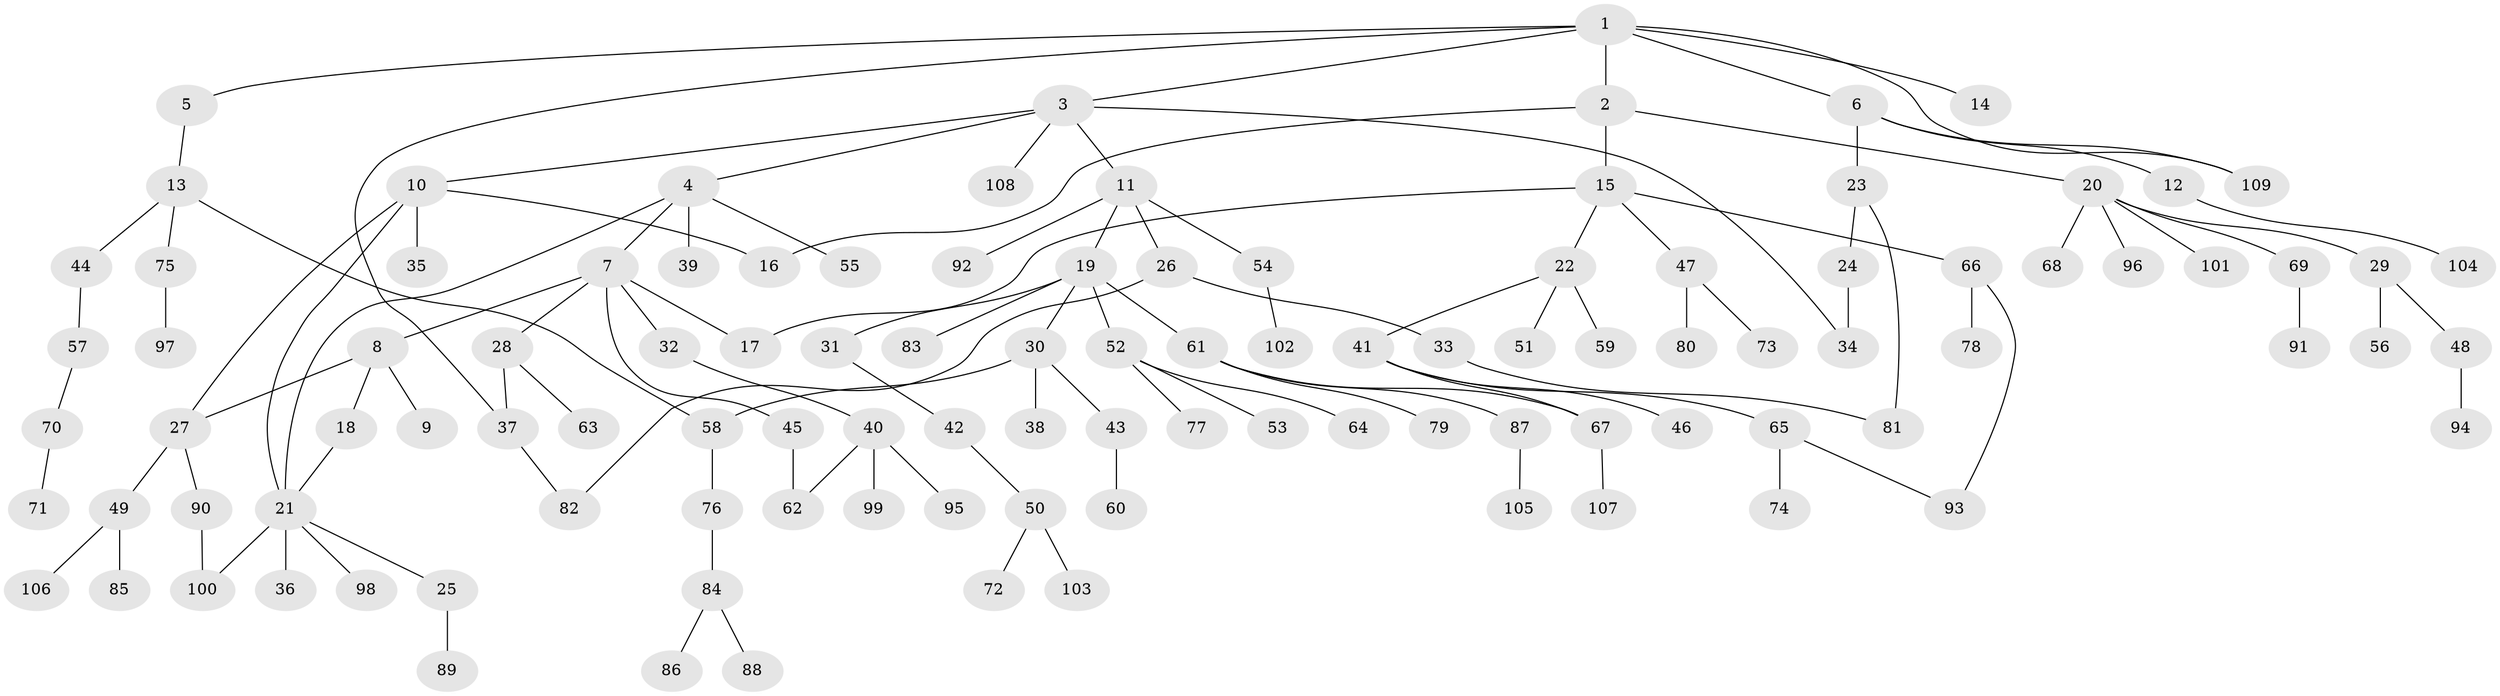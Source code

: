 // coarse degree distribution, {1: 0.6, 6: 0.046153846153846156, 11: 0.015384615384615385, 4: 0.07692307692307693, 2: 0.16923076923076924, 10: 0.015384615384615385, 5: 0.015384615384615385, 3: 0.046153846153846156, 14: 0.015384615384615385}
// Generated by graph-tools (version 1.1) at 2025/46/03/04/25 21:46:01]
// undirected, 109 vertices, 123 edges
graph export_dot {
graph [start="1"]
  node [color=gray90,style=filled];
  1;
  2;
  3;
  4;
  5;
  6;
  7;
  8;
  9;
  10;
  11;
  12;
  13;
  14;
  15;
  16;
  17;
  18;
  19;
  20;
  21;
  22;
  23;
  24;
  25;
  26;
  27;
  28;
  29;
  30;
  31;
  32;
  33;
  34;
  35;
  36;
  37;
  38;
  39;
  40;
  41;
  42;
  43;
  44;
  45;
  46;
  47;
  48;
  49;
  50;
  51;
  52;
  53;
  54;
  55;
  56;
  57;
  58;
  59;
  60;
  61;
  62;
  63;
  64;
  65;
  66;
  67;
  68;
  69;
  70;
  71;
  72;
  73;
  74;
  75;
  76;
  77;
  78;
  79;
  80;
  81;
  82;
  83;
  84;
  85;
  86;
  87;
  88;
  89;
  90;
  91;
  92;
  93;
  94;
  95;
  96;
  97;
  98;
  99;
  100;
  101;
  102;
  103;
  104;
  105;
  106;
  107;
  108;
  109;
  1 -- 2;
  1 -- 3;
  1 -- 5;
  1 -- 6;
  1 -- 14;
  1 -- 37;
  1 -- 109;
  2 -- 15;
  2 -- 16;
  2 -- 20;
  3 -- 4;
  3 -- 10;
  3 -- 11;
  3 -- 108;
  3 -- 34;
  4 -- 7;
  4 -- 21;
  4 -- 39;
  4 -- 55;
  5 -- 13;
  6 -- 12;
  6 -- 23;
  6 -- 109;
  7 -- 8;
  7 -- 17;
  7 -- 28;
  7 -- 32;
  7 -- 45;
  8 -- 9;
  8 -- 18;
  8 -- 27;
  10 -- 35;
  10 -- 21;
  10 -- 16;
  10 -- 27;
  11 -- 19;
  11 -- 26;
  11 -- 54;
  11 -- 92;
  12 -- 104;
  13 -- 44;
  13 -- 75;
  13 -- 58;
  15 -- 22;
  15 -- 47;
  15 -- 66;
  15 -- 17;
  18 -- 21;
  19 -- 30;
  19 -- 31;
  19 -- 52;
  19 -- 61;
  19 -- 83;
  20 -- 29;
  20 -- 68;
  20 -- 69;
  20 -- 96;
  20 -- 101;
  21 -- 25;
  21 -- 36;
  21 -- 98;
  21 -- 100;
  22 -- 41;
  22 -- 51;
  22 -- 59;
  23 -- 24;
  23 -- 81;
  24 -- 34;
  25 -- 89;
  26 -- 33;
  26 -- 82;
  27 -- 49;
  27 -- 90;
  28 -- 63;
  28 -- 37;
  29 -- 48;
  29 -- 56;
  30 -- 38;
  30 -- 43;
  30 -- 58;
  31 -- 42;
  32 -- 40;
  33 -- 81;
  37 -- 82;
  40 -- 62;
  40 -- 95;
  40 -- 99;
  41 -- 46;
  41 -- 65;
  41 -- 67;
  42 -- 50;
  43 -- 60;
  44 -- 57;
  45 -- 62;
  47 -- 73;
  47 -- 80;
  48 -- 94;
  49 -- 85;
  49 -- 106;
  50 -- 72;
  50 -- 103;
  52 -- 53;
  52 -- 64;
  52 -- 77;
  54 -- 102;
  57 -- 70;
  58 -- 76;
  61 -- 79;
  61 -- 87;
  61 -- 67;
  65 -- 74;
  65 -- 93;
  66 -- 78;
  66 -- 93;
  67 -- 107;
  69 -- 91;
  70 -- 71;
  75 -- 97;
  76 -- 84;
  84 -- 86;
  84 -- 88;
  87 -- 105;
  90 -- 100;
}

